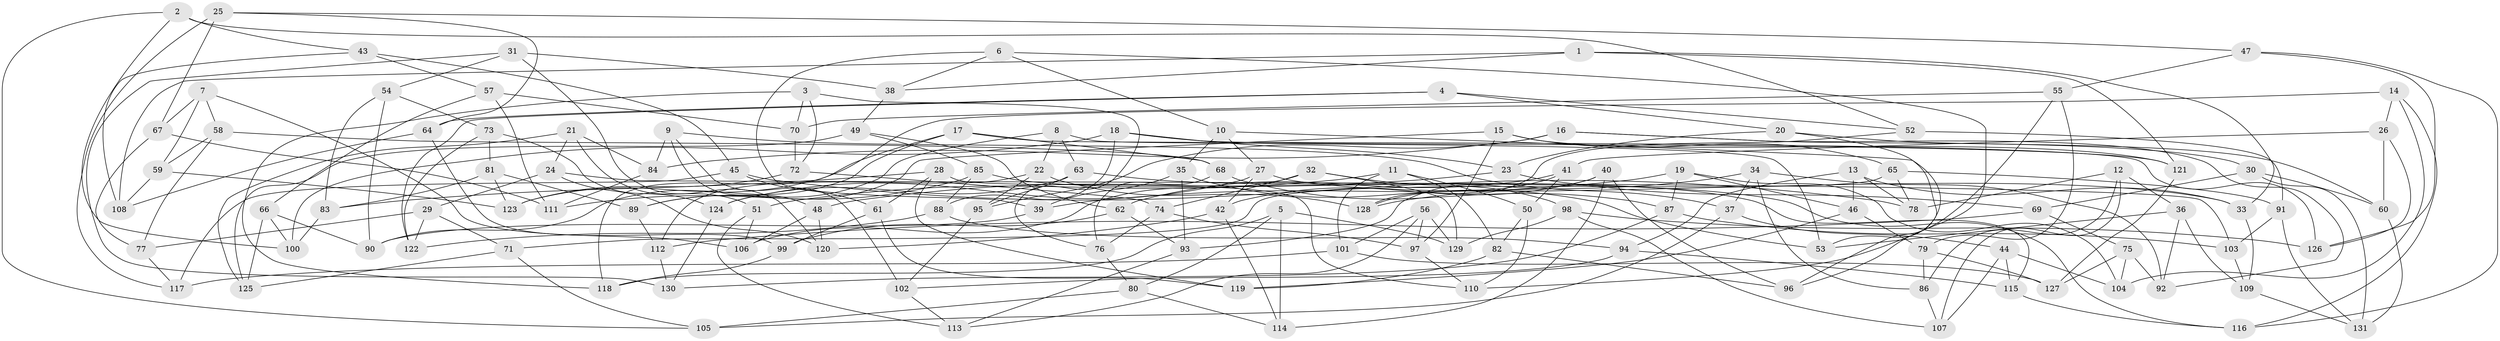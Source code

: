 // coarse degree distribution, {6: 0.5844155844155844, 5: 0.11688311688311688, 4: 0.2857142857142857, 3: 0.012987012987012988}
// Generated by graph-tools (version 1.1) at 2025/24/03/03/25 07:24:25]
// undirected, 131 vertices, 262 edges
graph export_dot {
graph [start="1"]
  node [color=gray90,style=filled];
  1;
  2;
  3;
  4;
  5;
  6;
  7;
  8;
  9;
  10;
  11;
  12;
  13;
  14;
  15;
  16;
  17;
  18;
  19;
  20;
  21;
  22;
  23;
  24;
  25;
  26;
  27;
  28;
  29;
  30;
  31;
  32;
  33;
  34;
  35;
  36;
  37;
  38;
  39;
  40;
  41;
  42;
  43;
  44;
  45;
  46;
  47;
  48;
  49;
  50;
  51;
  52;
  53;
  54;
  55;
  56;
  57;
  58;
  59;
  60;
  61;
  62;
  63;
  64;
  65;
  66;
  67;
  68;
  69;
  70;
  71;
  72;
  73;
  74;
  75;
  76;
  77;
  78;
  79;
  80;
  81;
  82;
  83;
  84;
  85;
  86;
  87;
  88;
  89;
  90;
  91;
  92;
  93;
  94;
  95;
  96;
  97;
  98;
  99;
  100;
  101;
  102;
  103;
  104;
  105;
  106;
  107;
  108;
  109;
  110;
  111;
  112;
  113;
  114;
  115;
  116;
  117;
  118;
  119;
  120;
  121;
  122;
  123;
  124;
  125;
  126;
  127;
  128;
  129;
  130;
  131;
  1 -- 38;
  1 -- 121;
  1 -- 108;
  1 -- 33;
  2 -- 105;
  2 -- 43;
  2 -- 52;
  2 -- 100;
  3 -- 70;
  3 -- 118;
  3 -- 72;
  3 -- 76;
  4 -- 122;
  4 -- 64;
  4 -- 20;
  4 -- 52;
  5 -- 129;
  5 -- 114;
  5 -- 118;
  5 -- 80;
  6 -- 10;
  6 -- 39;
  6 -- 96;
  6 -- 38;
  7 -- 106;
  7 -- 58;
  7 -- 59;
  7 -- 67;
  8 -- 89;
  8 -- 53;
  8 -- 63;
  8 -- 22;
  9 -- 37;
  9 -- 48;
  9 -- 84;
  9 -- 102;
  10 -- 96;
  10 -- 27;
  10 -- 35;
  11 -- 101;
  11 -- 82;
  11 -- 51;
  11 -- 50;
  12 -- 78;
  12 -- 86;
  12 -- 107;
  12 -- 36;
  13 -- 33;
  13 -- 46;
  13 -- 94;
  13 -- 78;
  14 -- 116;
  14 -- 104;
  14 -- 118;
  14 -- 26;
  15 -- 97;
  15 -- 121;
  15 -- 89;
  15 -- 65;
  16 -- 92;
  16 -- 30;
  16 -- 84;
  16 -- 95;
  17 -- 126;
  17 -- 90;
  17 -- 123;
  17 -- 68;
  18 -- 121;
  18 -- 100;
  18 -- 23;
  18 -- 88;
  19 -- 87;
  19 -- 104;
  19 -- 39;
  19 -- 46;
  20 -- 53;
  20 -- 60;
  20 -- 23;
  21 -- 84;
  21 -- 24;
  21 -- 125;
  21 -- 51;
  22 -- 128;
  22 -- 95;
  22 -- 112;
  23 -- 48;
  23 -- 69;
  24 -- 29;
  24 -- 120;
  24 -- 103;
  25 -- 67;
  25 -- 47;
  25 -- 64;
  25 -- 117;
  26 -- 41;
  26 -- 126;
  26 -- 60;
  27 -- 124;
  27 -- 42;
  27 -- 33;
  28 -- 119;
  28 -- 83;
  28 -- 110;
  28 -- 61;
  29 -- 71;
  29 -- 122;
  29 -- 77;
  30 -- 69;
  30 -- 131;
  30 -- 60;
  31 -- 38;
  31 -- 120;
  31 -- 54;
  31 -- 130;
  32 -- 74;
  32 -- 129;
  32 -- 106;
  32 -- 98;
  33 -- 109;
  34 -- 37;
  34 -- 92;
  34 -- 128;
  34 -- 86;
  35 -- 39;
  35 -- 93;
  35 -- 53;
  36 -- 109;
  36 -- 53;
  36 -- 92;
  37 -- 44;
  37 -- 105;
  38 -- 49;
  39 -- 90;
  40 -- 96;
  40 -- 114;
  40 -- 42;
  40 -- 93;
  41 -- 128;
  41 -- 50;
  41 -- 62;
  42 -- 114;
  42 -- 120;
  43 -- 45;
  43 -- 57;
  43 -- 108;
  44 -- 115;
  44 -- 104;
  44 -- 107;
  45 -- 117;
  45 -- 61;
  45 -- 78;
  46 -- 79;
  46 -- 119;
  47 -- 116;
  47 -- 55;
  47 -- 126;
  48 -- 106;
  48 -- 120;
  49 -- 125;
  49 -- 85;
  49 -- 62;
  50 -- 82;
  50 -- 110;
  51 -- 113;
  51 -- 106;
  52 -- 91;
  52 -- 128;
  54 -- 83;
  54 -- 73;
  54 -- 90;
  55 -- 110;
  55 -- 70;
  55 -- 79;
  56 -- 101;
  56 -- 129;
  56 -- 97;
  56 -- 113;
  57 -- 111;
  57 -- 66;
  57 -- 70;
  58 -- 68;
  58 -- 77;
  58 -- 59;
  59 -- 123;
  59 -- 108;
  60 -- 131;
  61 -- 99;
  61 -- 119;
  62 -- 99;
  62 -- 93;
  63 -- 124;
  63 -- 116;
  63 -- 95;
  64 -- 99;
  64 -- 108;
  65 -- 91;
  65 -- 78;
  65 -- 71;
  66 -- 90;
  66 -- 125;
  66 -- 100;
  67 -- 111;
  67 -- 77;
  68 -- 87;
  68 -- 76;
  69 -- 112;
  69 -- 75;
  70 -- 72;
  71 -- 125;
  71 -- 105;
  72 -- 74;
  72 -- 123;
  73 -- 124;
  73 -- 81;
  73 -- 122;
  74 -- 76;
  74 -- 97;
  75 -- 127;
  75 -- 104;
  75 -- 92;
  76 -- 80;
  77 -- 117;
  79 -- 127;
  79 -- 86;
  80 -- 105;
  80 -- 114;
  81 -- 83;
  81 -- 123;
  81 -- 89;
  82 -- 119;
  82 -- 96;
  83 -- 100;
  84 -- 111;
  85 -- 88;
  85 -- 115;
  85 -- 111;
  86 -- 107;
  87 -- 130;
  87 -- 103;
  88 -- 122;
  88 -- 94;
  89 -- 112;
  91 -- 131;
  91 -- 103;
  93 -- 113;
  94 -- 102;
  94 -- 115;
  95 -- 102;
  97 -- 110;
  98 -- 126;
  98 -- 129;
  98 -- 107;
  99 -- 118;
  101 -- 117;
  101 -- 127;
  102 -- 113;
  103 -- 109;
  109 -- 131;
  112 -- 130;
  115 -- 116;
  121 -- 127;
  124 -- 130;
}
